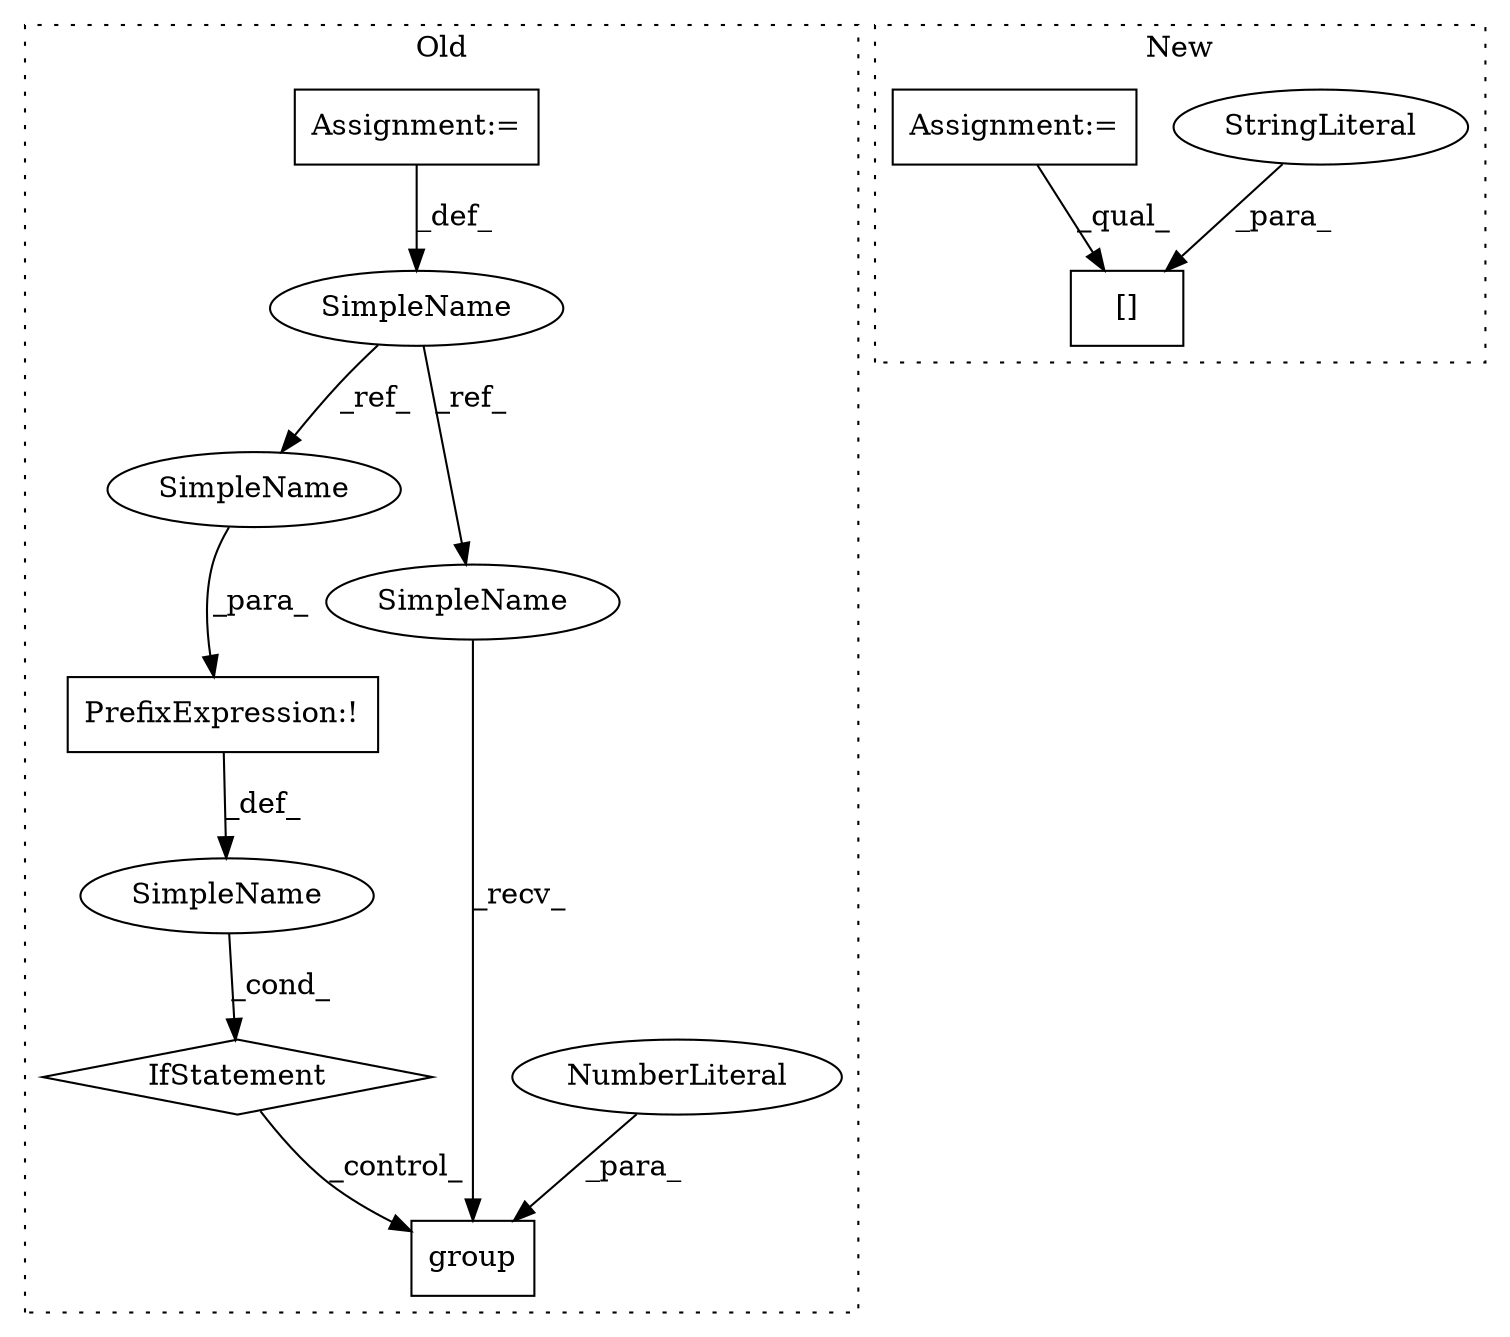 digraph G {
subgraph cluster0 {
1 [label="group" a="32" s="2227,2234" l="6,1" shape="box"];
4 [label="NumberLiteral" a="34" s="2233" l="1" shape="ellipse"];
5 [label="IfStatement" a="25" s="2178,2184" l="4,2" shape="diamond"];
6 [label="SimpleName" a="42" s="" l="" shape="ellipse"];
7 [label="Assignment:=" a="7" s="2096" l="1" shape="box"];
8 [label="PrefixExpression:!" a="38" s="2182" l="1" shape="box"];
9 [label="SimpleName" a="42" s="2125" l="1" shape="ellipse"];
11 [label="SimpleName" a="42" s="2183" l="1" shape="ellipse"];
12 [label="SimpleName" a="42" s="2225" l="1" shape="ellipse"];
label = "Old";
style="dotted";
}
subgraph cluster1 {
2 [label="[]" a="2" s="2005,2026" l="10,1" shape="box"];
3 [label="StringLiteral" a="45" s="2015" l="11" shape="ellipse"];
10 [label="Assignment:=" a="7" s="1828" l="1" shape="box"];
label = "New";
style="dotted";
}
3 -> 2 [label="_para_"];
4 -> 1 [label="_para_"];
5 -> 1 [label="_control_"];
6 -> 5 [label="_cond_"];
7 -> 9 [label="_def_"];
8 -> 6 [label="_def_"];
9 -> 11 [label="_ref_"];
9 -> 12 [label="_ref_"];
10 -> 2 [label="_qual_"];
11 -> 8 [label="_para_"];
12 -> 1 [label="_recv_"];
}